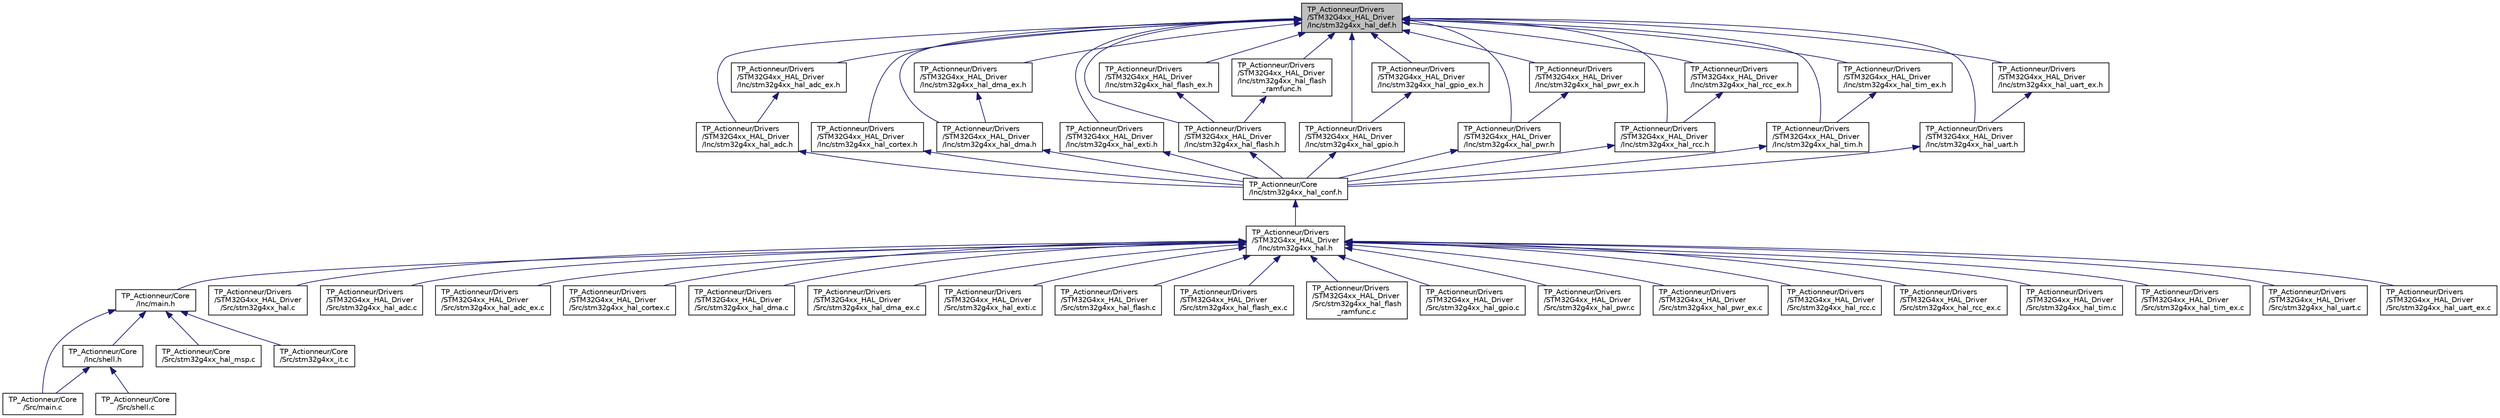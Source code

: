 digraph "TP_Actionneur/Drivers/STM32G4xx_HAL_Driver/Inc/stm32g4xx_hal_def.h"
{
 // LATEX_PDF_SIZE
  edge [fontname="Helvetica",fontsize="10",labelfontname="Helvetica",labelfontsize="10"];
  node [fontname="Helvetica",fontsize="10",shape=record];
  Node1 [label="TP_Actionneur/Drivers\l/STM32G4xx_HAL_Driver\l/Inc/stm32g4xx_hal_def.h",height=0.2,width=0.4,color="black", fillcolor="grey75", style="filled", fontcolor="black",tooltip="This file contains HAL common defines, enumeration, macros and structures definitions."];
  Node1 -> Node2 [dir="back",color="midnightblue",fontsize="10",style="solid"];
  Node2 [label="TP_Actionneur/Drivers\l/STM32G4xx_HAL_Driver\l/Inc/stm32g4xx_hal_adc.h",height=0.2,width=0.4,color="black", fillcolor="white", style="filled",URL="$stm32g4xx__hal__adc_8h.html",tooltip="Header file of ADC HAL module."];
  Node2 -> Node3 [dir="back",color="midnightblue",fontsize="10",style="solid"];
  Node3 [label="TP_Actionneur/Core\l/Inc/stm32g4xx_hal_conf.h",height=0.2,width=0.4,color="black", fillcolor="white", style="filled",URL="$stm32g4xx__hal__conf_8h.html",tooltip="HAL configuration file."];
  Node3 -> Node4 [dir="back",color="midnightblue",fontsize="10",style="solid"];
  Node4 [label="TP_Actionneur/Drivers\l/STM32G4xx_HAL_Driver\l/Inc/stm32g4xx_hal.h",height=0.2,width=0.4,color="black", fillcolor="white", style="filled",URL="$stm32g4xx__hal_8h.html",tooltip="This file contains all the functions prototypes for the HAL module driver."];
  Node4 -> Node5 [dir="back",color="midnightblue",fontsize="10",style="solid"];
  Node5 [label="TP_Actionneur/Core\l/Inc/main.h",height=0.2,width=0.4,color="black", fillcolor="white", style="filled",URL="$main_8h.html",tooltip=": Header for main.c file. This file contains the common defines of the application."];
  Node5 -> Node6 [dir="back",color="midnightblue",fontsize="10",style="solid"];
  Node6 [label="TP_Actionneur/Core\l/Inc/shell.h",height=0.2,width=0.4,color="black", fillcolor="white", style="filled",URL="$shell_8h_source.html",tooltip=" "];
  Node6 -> Node7 [dir="back",color="midnightblue",fontsize="10",style="solid"];
  Node7 [label="TP_Actionneur/Core\l/Src/main.c",height=0.2,width=0.4,color="black", fillcolor="white", style="filled",URL="$main_8c.html",tooltip="Main program body."];
  Node6 -> Node8 [dir="back",color="midnightblue",fontsize="10",style="solid"];
  Node8 [label="TP_Actionneur/Core\l/Src/shell.c",height=0.2,width=0.4,color="black", fillcolor="white", style="filled",URL="$shell_8c.html",tooltip="Shell program body."];
  Node5 -> Node7 [dir="back",color="midnightblue",fontsize="10",style="solid"];
  Node5 -> Node9 [dir="back",color="midnightblue",fontsize="10",style="solid"];
  Node9 [label="TP_Actionneur/Core\l/Src/stm32g4xx_hal_msp.c",height=0.2,width=0.4,color="black", fillcolor="white", style="filled",URL="$stm32g4xx__hal__msp_8c.html",tooltip="This file provides code for the MSP Initialization and de-Initialization codes."];
  Node5 -> Node10 [dir="back",color="midnightblue",fontsize="10",style="solid"];
  Node10 [label="TP_Actionneur/Core\l/Src/stm32g4xx_it.c",height=0.2,width=0.4,color="black", fillcolor="white", style="filled",URL="$stm32g4xx__it_8c.html",tooltip="Interrupt Service Routines."];
  Node4 -> Node11 [dir="back",color="midnightblue",fontsize="10",style="solid"];
  Node11 [label="TP_Actionneur/Drivers\l/STM32G4xx_HAL_Driver\l/Src/stm32g4xx_hal.c",height=0.2,width=0.4,color="black", fillcolor="white", style="filled",URL="$stm32g4xx__hal_8c.html",tooltip="HAL module driver. This is the common part of the HAL initialization."];
  Node4 -> Node12 [dir="back",color="midnightblue",fontsize="10",style="solid"];
  Node12 [label="TP_Actionneur/Drivers\l/STM32G4xx_HAL_Driver\l/Src/stm32g4xx_hal_adc.c",height=0.2,width=0.4,color="black", fillcolor="white", style="filled",URL="$stm32g4xx__hal__adc_8c.html",tooltip="This file provides firmware functions to manage the following functionalities of the Analog to Digita..."];
  Node4 -> Node13 [dir="back",color="midnightblue",fontsize="10",style="solid"];
  Node13 [label="TP_Actionneur/Drivers\l/STM32G4xx_HAL_Driver\l/Src/stm32g4xx_hal_adc_ex.c",height=0.2,width=0.4,color="black", fillcolor="white", style="filled",URL="$stm32g4xx__hal__adc__ex_8c.html",tooltip="This file provides firmware functions to manage the following functionalities of the Analog to Digita..."];
  Node4 -> Node14 [dir="back",color="midnightblue",fontsize="10",style="solid"];
  Node14 [label="TP_Actionneur/Drivers\l/STM32G4xx_HAL_Driver\l/Src/stm32g4xx_hal_cortex.c",height=0.2,width=0.4,color="black", fillcolor="white", style="filled",URL="$stm32g4xx__hal__cortex_8c.html",tooltip="CORTEX HAL module driver. This file provides firmware functions to manage the following functionaliti..."];
  Node4 -> Node15 [dir="back",color="midnightblue",fontsize="10",style="solid"];
  Node15 [label="TP_Actionneur/Drivers\l/STM32G4xx_HAL_Driver\l/Src/stm32g4xx_hal_dma.c",height=0.2,width=0.4,color="black", fillcolor="white", style="filled",URL="$stm32g4xx__hal__dma_8c.html",tooltip="DMA HAL module driver. This file provides firmware functions to manage the following functionalities ..."];
  Node4 -> Node16 [dir="back",color="midnightblue",fontsize="10",style="solid"];
  Node16 [label="TP_Actionneur/Drivers\l/STM32G4xx_HAL_Driver\l/Src/stm32g4xx_hal_dma_ex.c",height=0.2,width=0.4,color="black", fillcolor="white", style="filled",URL="$stm32g4xx__hal__dma__ex_8c.html",tooltip="DMA Extension HAL module driver This file provides firmware functions to manage the following functio..."];
  Node4 -> Node17 [dir="back",color="midnightblue",fontsize="10",style="solid"];
  Node17 [label="TP_Actionneur/Drivers\l/STM32G4xx_HAL_Driver\l/Src/stm32g4xx_hal_exti.c",height=0.2,width=0.4,color="black", fillcolor="white", style="filled",URL="$stm32g4xx__hal__exti_8c.html",tooltip="EXTI HAL module driver. This file provides firmware functions to manage the following functionalities..."];
  Node4 -> Node18 [dir="back",color="midnightblue",fontsize="10",style="solid"];
  Node18 [label="TP_Actionneur/Drivers\l/STM32G4xx_HAL_Driver\l/Src/stm32g4xx_hal_flash.c",height=0.2,width=0.4,color="black", fillcolor="white", style="filled",URL="$stm32g4xx__hal__flash_8c.html",tooltip="FLASH HAL module driver. This file provides firmware functions to manage the following functionalitie..."];
  Node4 -> Node19 [dir="back",color="midnightblue",fontsize="10",style="solid"];
  Node19 [label="TP_Actionneur/Drivers\l/STM32G4xx_HAL_Driver\l/Src/stm32g4xx_hal_flash_ex.c",height=0.2,width=0.4,color="black", fillcolor="white", style="filled",URL="$stm32g4xx__hal__flash__ex_8c.html",tooltip="Extended FLASH HAL module driver. This file provides firmware functions to manage the following funct..."];
  Node4 -> Node20 [dir="back",color="midnightblue",fontsize="10",style="solid"];
  Node20 [label="TP_Actionneur/Drivers\l/STM32G4xx_HAL_Driver\l/Src/stm32g4xx_hal_flash\l_ramfunc.c",height=0.2,width=0.4,color="black", fillcolor="white", style="filled",URL="$stm32g4xx__hal__flash__ramfunc_8c.html",tooltip="FLASH RAMFUNC driver. This file provides a Flash firmware functions which should be executed from int..."];
  Node4 -> Node21 [dir="back",color="midnightblue",fontsize="10",style="solid"];
  Node21 [label="TP_Actionneur/Drivers\l/STM32G4xx_HAL_Driver\l/Src/stm32g4xx_hal_gpio.c",height=0.2,width=0.4,color="black", fillcolor="white", style="filled",URL="$stm32g4xx__hal__gpio_8c.html",tooltip="GPIO HAL module driver. This file provides firmware functions to manage the following functionalities..."];
  Node4 -> Node22 [dir="back",color="midnightblue",fontsize="10",style="solid"];
  Node22 [label="TP_Actionneur/Drivers\l/STM32G4xx_HAL_Driver\l/Src/stm32g4xx_hal_pwr.c",height=0.2,width=0.4,color="black", fillcolor="white", style="filled",URL="$stm32g4xx__hal__pwr_8c.html",tooltip="PWR HAL module driver. This file provides firmware functions to manage the following functionalities ..."];
  Node4 -> Node23 [dir="back",color="midnightblue",fontsize="10",style="solid"];
  Node23 [label="TP_Actionneur/Drivers\l/STM32G4xx_HAL_Driver\l/Src/stm32g4xx_hal_pwr_ex.c",height=0.2,width=0.4,color="black", fillcolor="white", style="filled",URL="$stm32g4xx__hal__pwr__ex_8c.html",tooltip="Extended PWR HAL module driver. This file provides firmware functions to manage the following functio..."];
  Node4 -> Node24 [dir="back",color="midnightblue",fontsize="10",style="solid"];
  Node24 [label="TP_Actionneur/Drivers\l/STM32G4xx_HAL_Driver\l/Src/stm32g4xx_hal_rcc.c",height=0.2,width=0.4,color="black", fillcolor="white", style="filled",URL="$stm32g4xx__hal__rcc_8c.html",tooltip="RCC HAL module driver. This file provides firmware functions to manage the following functionalities ..."];
  Node4 -> Node25 [dir="back",color="midnightblue",fontsize="10",style="solid"];
  Node25 [label="TP_Actionneur/Drivers\l/STM32G4xx_HAL_Driver\l/Src/stm32g4xx_hal_rcc_ex.c",height=0.2,width=0.4,color="black", fillcolor="white", style="filled",URL="$stm32g4xx__hal__rcc__ex_8c.html",tooltip="Extended RCC HAL module driver. This file provides firmware functions to manage the following functio..."];
  Node4 -> Node26 [dir="back",color="midnightblue",fontsize="10",style="solid"];
  Node26 [label="TP_Actionneur/Drivers\l/STM32G4xx_HAL_Driver\l/Src/stm32g4xx_hal_tim.c",height=0.2,width=0.4,color="black", fillcolor="white", style="filled",URL="$stm32g4xx__hal__tim_8c.html",tooltip="TIM HAL module driver. This file provides firmware functions to manage the following functionalities ..."];
  Node4 -> Node27 [dir="back",color="midnightblue",fontsize="10",style="solid"];
  Node27 [label="TP_Actionneur/Drivers\l/STM32G4xx_HAL_Driver\l/Src/stm32g4xx_hal_tim_ex.c",height=0.2,width=0.4,color="black", fillcolor="white", style="filled",URL="$stm32g4xx__hal__tim__ex_8c.html",tooltip="TIM HAL module driver. This file provides firmware functions to manage the following functionalities ..."];
  Node4 -> Node28 [dir="back",color="midnightblue",fontsize="10",style="solid"];
  Node28 [label="TP_Actionneur/Drivers\l/STM32G4xx_HAL_Driver\l/Src/stm32g4xx_hal_uart.c",height=0.2,width=0.4,color="black", fillcolor="white", style="filled",URL="$stm32g4xx__hal__uart_8c.html",tooltip="UART HAL module driver. This file provides firmware functions to manage the following functionalities..."];
  Node4 -> Node29 [dir="back",color="midnightblue",fontsize="10",style="solid"];
  Node29 [label="TP_Actionneur/Drivers\l/STM32G4xx_HAL_Driver\l/Src/stm32g4xx_hal_uart_ex.c",height=0.2,width=0.4,color="black", fillcolor="white", style="filled",URL="$stm32g4xx__hal__uart__ex_8c.html",tooltip="Extended UART HAL module driver. This file provides firmware functions to manage the following extend..."];
  Node1 -> Node30 [dir="back",color="midnightblue",fontsize="10",style="solid"];
  Node30 [label="TP_Actionneur/Drivers\l/STM32G4xx_HAL_Driver\l/Inc/stm32g4xx_hal_adc_ex.h",height=0.2,width=0.4,color="black", fillcolor="white", style="filled",URL="$stm32g4xx__hal__adc__ex_8h.html",tooltip="Header file of ADC HAL extended module."];
  Node30 -> Node2 [dir="back",color="midnightblue",fontsize="10",style="solid"];
  Node1 -> Node31 [dir="back",color="midnightblue",fontsize="10",style="solid"];
  Node31 [label="TP_Actionneur/Drivers\l/STM32G4xx_HAL_Driver\l/Inc/stm32g4xx_hal_cortex.h",height=0.2,width=0.4,color="black", fillcolor="white", style="filled",URL="$stm32g4xx__hal__cortex_8h.html",tooltip="Header file of CORTEX HAL module."];
  Node31 -> Node3 [dir="back",color="midnightblue",fontsize="10",style="solid"];
  Node1 -> Node32 [dir="back",color="midnightblue",fontsize="10",style="solid"];
  Node32 [label="TP_Actionneur/Drivers\l/STM32G4xx_HAL_Driver\l/Inc/stm32g4xx_hal_dma.h",height=0.2,width=0.4,color="black", fillcolor="white", style="filled",URL="$stm32g4xx__hal__dma_8h.html",tooltip="Header file of DMA HAL module."];
  Node32 -> Node3 [dir="back",color="midnightblue",fontsize="10",style="solid"];
  Node1 -> Node33 [dir="back",color="midnightblue",fontsize="10",style="solid"];
  Node33 [label="TP_Actionneur/Drivers\l/STM32G4xx_HAL_Driver\l/Inc/stm32g4xx_hal_dma_ex.h",height=0.2,width=0.4,color="black", fillcolor="white", style="filled",URL="$stm32g4xx__hal__dma__ex_8h.html",tooltip="Header file of DMA HAL extension module."];
  Node33 -> Node32 [dir="back",color="midnightblue",fontsize="10",style="solid"];
  Node1 -> Node34 [dir="back",color="midnightblue",fontsize="10",style="solid"];
  Node34 [label="TP_Actionneur/Drivers\l/STM32G4xx_HAL_Driver\l/Inc/stm32g4xx_hal_exti.h",height=0.2,width=0.4,color="black", fillcolor="white", style="filled",URL="$stm32g4xx__hal__exti_8h.html",tooltip="Header file of EXTI HAL module."];
  Node34 -> Node3 [dir="back",color="midnightblue",fontsize="10",style="solid"];
  Node1 -> Node35 [dir="back",color="midnightblue",fontsize="10",style="solid"];
  Node35 [label="TP_Actionneur/Drivers\l/STM32G4xx_HAL_Driver\l/Inc/stm32g4xx_hal_flash.h",height=0.2,width=0.4,color="black", fillcolor="white", style="filled",URL="$stm32g4xx__hal__flash_8h.html",tooltip="Header file of FLASH HAL module."];
  Node35 -> Node3 [dir="back",color="midnightblue",fontsize="10",style="solid"];
  Node1 -> Node36 [dir="back",color="midnightblue",fontsize="10",style="solid"];
  Node36 [label="TP_Actionneur/Drivers\l/STM32G4xx_HAL_Driver\l/Inc/stm32g4xx_hal_flash_ex.h",height=0.2,width=0.4,color="black", fillcolor="white", style="filled",URL="$stm32g4xx__hal__flash__ex_8h.html",tooltip="Header file of FLASH HAL Extended module."];
  Node36 -> Node35 [dir="back",color="midnightblue",fontsize="10",style="solid"];
  Node1 -> Node37 [dir="back",color="midnightblue",fontsize="10",style="solid"];
  Node37 [label="TP_Actionneur/Drivers\l/STM32G4xx_HAL_Driver\l/Inc/stm32g4xx_hal_flash\l_ramfunc.h",height=0.2,width=0.4,color="black", fillcolor="white", style="filled",URL="$stm32g4xx__hal__flash__ramfunc_8h.html",tooltip="Header file of FLASH RAMFUNC driver."];
  Node37 -> Node35 [dir="back",color="midnightblue",fontsize="10",style="solid"];
  Node1 -> Node38 [dir="back",color="midnightblue",fontsize="10",style="solid"];
  Node38 [label="TP_Actionneur/Drivers\l/STM32G4xx_HAL_Driver\l/Inc/stm32g4xx_hal_gpio.h",height=0.2,width=0.4,color="black", fillcolor="white", style="filled",URL="$stm32g4xx__hal__gpio_8h.html",tooltip="Header file of GPIO HAL module."];
  Node38 -> Node3 [dir="back",color="midnightblue",fontsize="10",style="solid"];
  Node1 -> Node39 [dir="back",color="midnightblue",fontsize="10",style="solid"];
  Node39 [label="TP_Actionneur/Drivers\l/STM32G4xx_HAL_Driver\l/Inc/stm32g4xx_hal_gpio_ex.h",height=0.2,width=0.4,color="black", fillcolor="white", style="filled",URL="$stm32g4xx__hal__gpio__ex_8h.html",tooltip="Header file of GPIO HAL Extended module."];
  Node39 -> Node38 [dir="back",color="midnightblue",fontsize="10",style="solid"];
  Node1 -> Node40 [dir="back",color="midnightblue",fontsize="10",style="solid"];
  Node40 [label="TP_Actionneur/Drivers\l/STM32G4xx_HAL_Driver\l/Inc/stm32g4xx_hal_pwr.h",height=0.2,width=0.4,color="black", fillcolor="white", style="filled",URL="$stm32g4xx__hal__pwr_8h.html",tooltip="Header file of PWR HAL module."];
  Node40 -> Node3 [dir="back",color="midnightblue",fontsize="10",style="solid"];
  Node1 -> Node41 [dir="back",color="midnightblue",fontsize="10",style="solid"];
  Node41 [label="TP_Actionneur/Drivers\l/STM32G4xx_HAL_Driver\l/Inc/stm32g4xx_hal_pwr_ex.h",height=0.2,width=0.4,color="black", fillcolor="white", style="filled",URL="$stm32g4xx__hal__pwr__ex_8h.html",tooltip="Header file of PWR HAL Extended module."];
  Node41 -> Node40 [dir="back",color="midnightblue",fontsize="10",style="solid"];
  Node1 -> Node42 [dir="back",color="midnightblue",fontsize="10",style="solid"];
  Node42 [label="TP_Actionneur/Drivers\l/STM32G4xx_HAL_Driver\l/Inc/stm32g4xx_hal_rcc.h",height=0.2,width=0.4,color="black", fillcolor="white", style="filled",URL="$stm32g4xx__hal__rcc_8h.html",tooltip="Header file of RCC HAL module."];
  Node42 -> Node3 [dir="back",color="midnightblue",fontsize="10",style="solid"];
  Node1 -> Node43 [dir="back",color="midnightblue",fontsize="10",style="solid"];
  Node43 [label="TP_Actionneur/Drivers\l/STM32G4xx_HAL_Driver\l/Inc/stm32g4xx_hal_rcc_ex.h",height=0.2,width=0.4,color="black", fillcolor="white", style="filled",URL="$stm32g4xx__hal__rcc__ex_8h.html",tooltip="Header file of RCC HAL Extended module."];
  Node43 -> Node42 [dir="back",color="midnightblue",fontsize="10",style="solid"];
  Node1 -> Node44 [dir="back",color="midnightblue",fontsize="10",style="solid"];
  Node44 [label="TP_Actionneur/Drivers\l/STM32G4xx_HAL_Driver\l/Inc/stm32g4xx_hal_tim.h",height=0.2,width=0.4,color="black", fillcolor="white", style="filled",URL="$stm32g4xx__hal__tim_8h.html",tooltip="Header file of TIM HAL module."];
  Node44 -> Node3 [dir="back",color="midnightblue",fontsize="10",style="solid"];
  Node1 -> Node45 [dir="back",color="midnightblue",fontsize="10",style="solid"];
  Node45 [label="TP_Actionneur/Drivers\l/STM32G4xx_HAL_Driver\l/Inc/stm32g4xx_hal_tim_ex.h",height=0.2,width=0.4,color="black", fillcolor="white", style="filled",URL="$stm32g4xx__hal__tim__ex_8h.html",tooltip="Header file of TIM HAL Extended module."];
  Node45 -> Node44 [dir="back",color="midnightblue",fontsize="10",style="solid"];
  Node1 -> Node46 [dir="back",color="midnightblue",fontsize="10",style="solid"];
  Node46 [label="TP_Actionneur/Drivers\l/STM32G4xx_HAL_Driver\l/Inc/stm32g4xx_hal_uart.h",height=0.2,width=0.4,color="black", fillcolor="white", style="filled",URL="$stm32g4xx__hal__uart_8h.html",tooltip="Header file of UART HAL module."];
  Node46 -> Node3 [dir="back",color="midnightblue",fontsize="10",style="solid"];
  Node1 -> Node47 [dir="back",color="midnightblue",fontsize="10",style="solid"];
  Node47 [label="TP_Actionneur/Drivers\l/STM32G4xx_HAL_Driver\l/Inc/stm32g4xx_hal_uart_ex.h",height=0.2,width=0.4,color="black", fillcolor="white", style="filled",URL="$stm32g4xx__hal__uart__ex_8h.html",tooltip="Header file of UART HAL Extended module."];
  Node47 -> Node46 [dir="back",color="midnightblue",fontsize="10",style="solid"];
}
